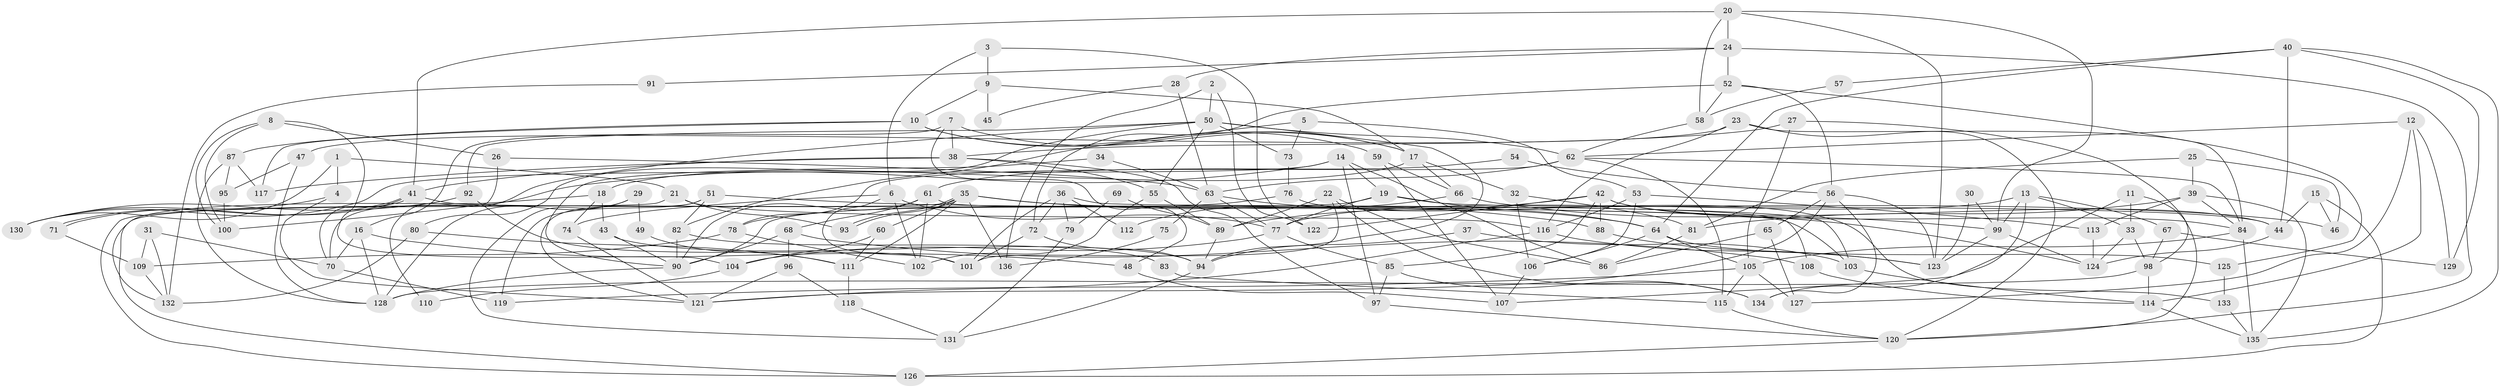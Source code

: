 // coarse degree distribution, {3: 0.23529411764705882, 14: 0.014705882352941176, 16: 0.014705882352941176, 5: 0.10294117647058823, 9: 0.029411764705882353, 6: 0.11764705882352941, 7: 0.04411764705882353, 4: 0.17647058823529413, 11: 0.029411764705882353, 12: 0.029411764705882353, 8: 0.058823529411764705, 2: 0.11764705882352941, 15: 0.014705882352941176, 13: 0.014705882352941176}
// Generated by graph-tools (version 1.1) at 2025/18/03/04/25 18:18:42]
// undirected, 136 vertices, 272 edges
graph export_dot {
graph [start="1"]
  node [color=gray90,style=filled];
  1;
  2;
  3;
  4;
  5;
  6;
  7;
  8;
  9;
  10;
  11;
  12;
  13;
  14;
  15;
  16;
  17;
  18;
  19;
  20;
  21;
  22;
  23;
  24;
  25;
  26;
  27;
  28;
  29;
  30;
  31;
  32;
  33;
  34;
  35;
  36;
  37;
  38;
  39;
  40;
  41;
  42;
  43;
  44;
  45;
  46;
  47;
  48;
  49;
  50;
  51;
  52;
  53;
  54;
  55;
  56;
  57;
  58;
  59;
  60;
  61;
  62;
  63;
  64;
  65;
  66;
  67;
  68;
  69;
  70;
  71;
  72;
  73;
  74;
  75;
  76;
  77;
  78;
  79;
  80;
  81;
  82;
  83;
  84;
  85;
  86;
  87;
  88;
  89;
  90;
  91;
  92;
  93;
  94;
  95;
  96;
  97;
  98;
  99;
  100;
  101;
  102;
  103;
  104;
  105;
  106;
  107;
  108;
  109;
  110;
  111;
  112;
  113;
  114;
  115;
  116;
  117;
  118;
  119;
  120;
  121;
  122;
  123;
  124;
  125;
  126;
  127;
  128;
  129;
  130;
  131;
  132;
  133;
  134;
  135;
  136;
  1 -- 21;
  1 -- 4;
  1 -- 130;
  2 -- 50;
  2 -- 122;
  2 -- 136;
  3 -- 6;
  3 -- 9;
  3 -- 122;
  4 -- 130;
  4 -- 121;
  5 -- 82;
  5 -- 53;
  5 -- 73;
  6 -- 77;
  6 -- 101;
  6 -- 74;
  6 -- 102;
  7 -- 16;
  7 -- 38;
  7 -- 17;
  7 -- 48;
  8 -- 104;
  8 -- 100;
  8 -- 100;
  8 -- 26;
  9 -- 10;
  9 -- 17;
  9 -- 45;
  10 -- 17;
  10 -- 117;
  10 -- 59;
  10 -- 87;
  11 -- 33;
  11 -- 120;
  11 -- 107;
  12 -- 114;
  12 -- 62;
  12 -- 127;
  12 -- 129;
  13 -- 77;
  13 -- 99;
  13 -- 33;
  13 -- 67;
  13 -- 134;
  14 -- 130;
  14 -- 19;
  14 -- 70;
  14 -- 86;
  14 -- 97;
  15 -- 44;
  15 -- 126;
  15 -- 46;
  16 -- 128;
  16 -- 70;
  16 -- 48;
  17 -- 32;
  17 -- 18;
  17 -- 66;
  18 -- 43;
  18 -- 74;
  18 -- 132;
  19 -- 64;
  19 -- 44;
  19 -- 77;
  19 -- 90;
  20 -- 58;
  20 -- 99;
  20 -- 24;
  20 -- 41;
  20 -- 123;
  21 -- 116;
  21 -- 126;
  21 -- 93;
  22 -- 134;
  22 -- 86;
  22 -- 89;
  22 -- 101;
  23 -- 84;
  23 -- 116;
  23 -- 47;
  23 -- 120;
  24 -- 120;
  24 -- 28;
  24 -- 52;
  24 -- 91;
  25 -- 39;
  25 -- 46;
  25 -- 81;
  26 -- 100;
  26 -- 63;
  27 -- 105;
  27 -- 98;
  27 -- 38;
  28 -- 63;
  28 -- 45;
  29 -- 128;
  29 -- 131;
  29 -- 49;
  30 -- 123;
  30 -- 99;
  31 -- 70;
  31 -- 132;
  31 -- 109;
  32 -- 106;
  32 -- 81;
  33 -- 124;
  33 -- 98;
  34 -- 63;
  34 -- 90;
  35 -- 93;
  35 -- 93;
  35 -- 88;
  35 -- 46;
  35 -- 60;
  35 -- 111;
  35 -- 126;
  35 -- 136;
  36 -- 101;
  36 -- 72;
  36 -- 79;
  36 -- 103;
  36 -- 112;
  37 -- 94;
  37 -- 103;
  38 -- 41;
  38 -- 55;
  38 -- 97;
  38 -- 117;
  39 -- 84;
  39 -- 135;
  39 -- 81;
  39 -- 113;
  40 -- 129;
  40 -- 64;
  40 -- 44;
  40 -- 57;
  40 -- 135;
  41 -- 71;
  41 -- 71;
  41 -- 70;
  41 -- 103;
  42 -- 44;
  42 -- 85;
  42 -- 84;
  42 -- 88;
  42 -- 89;
  42 -- 122;
  43 -- 94;
  43 -- 90;
  44 -- 124;
  47 -- 128;
  47 -- 95;
  48 -- 107;
  49 -- 111;
  50 -- 73;
  50 -- 55;
  50 -- 62;
  50 -- 80;
  50 -- 92;
  50 -- 94;
  50 -- 110;
  51 -- 124;
  51 -- 119;
  51 -- 82;
  51 -- 121;
  52 -- 56;
  52 -- 58;
  52 -- 72;
  52 -- 125;
  53 -- 106;
  53 -- 116;
  53 -- 113;
  54 -- 61;
  54 -- 56;
  55 -- 89;
  55 -- 102;
  56 -- 121;
  56 -- 65;
  56 -- 123;
  56 -- 134;
  57 -- 58;
  58 -- 62;
  59 -- 107;
  59 -- 66;
  60 -- 111;
  60 -- 104;
  61 -- 68;
  61 -- 102;
  61 -- 90;
  61 -- 108;
  62 -- 63;
  62 -- 78;
  62 -- 84;
  62 -- 115;
  63 -- 77;
  63 -- 64;
  63 -- 75;
  64 -- 105;
  64 -- 106;
  64 -- 125;
  65 -- 86;
  65 -- 127;
  66 -- 99;
  66 -- 112;
  67 -- 98;
  67 -- 129;
  68 -- 108;
  68 -- 90;
  68 -- 96;
  69 -- 79;
  69 -- 89;
  70 -- 119;
  71 -- 109;
  72 -- 94;
  72 -- 101;
  73 -- 76;
  74 -- 121;
  75 -- 136;
  76 -- 133;
  76 -- 78;
  77 -- 85;
  77 -- 104;
  78 -- 102;
  78 -- 109;
  79 -- 131;
  80 -- 132;
  80 -- 111;
  81 -- 86;
  82 -- 90;
  82 -- 83;
  83 -- 115;
  84 -- 105;
  84 -- 135;
  85 -- 134;
  85 -- 97;
  87 -- 128;
  87 -- 95;
  87 -- 117;
  88 -- 123;
  89 -- 94;
  90 -- 128;
  91 -- 132;
  92 -- 101;
  92 -- 130;
  94 -- 131;
  95 -- 100;
  96 -- 121;
  96 -- 118;
  97 -- 120;
  98 -- 114;
  98 -- 128;
  99 -- 123;
  99 -- 124;
  103 -- 114;
  104 -- 110;
  105 -- 115;
  105 -- 119;
  105 -- 127;
  106 -- 107;
  108 -- 114;
  109 -- 132;
  111 -- 118;
  113 -- 124;
  114 -- 135;
  115 -- 120;
  116 -- 123;
  116 -- 121;
  118 -- 131;
  120 -- 126;
  125 -- 133;
  133 -- 135;
}

